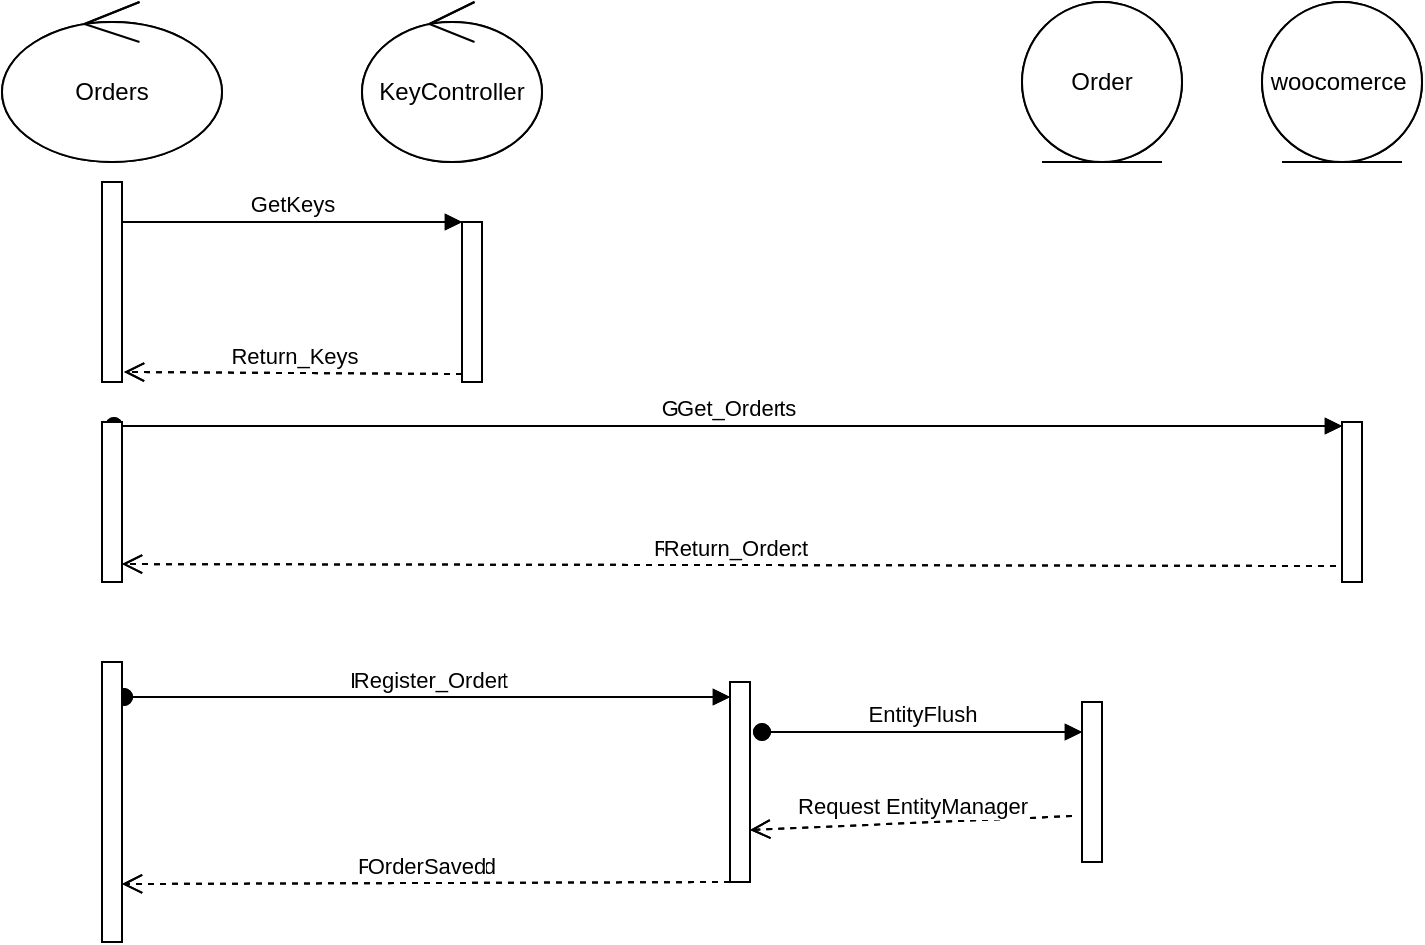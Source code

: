 <mxfile>
    <diagram id="NIEfpf5KVBdu1GZP4dNl" name="Página-1">
        <mxGraphModel dx="1172" dy="800" grid="1" gridSize="10" guides="1" tooltips="1" connect="1" arrows="1" fold="1" page="1" pageScale="1" pageWidth="827" pageHeight="1169" math="0" shadow="0">
            <root>
                <mxCell id="0"/>
                <mxCell id="1" parent="0"/>
                <mxCell id="2" value="ProductsController" style="ellipse;shape=umlControl;whiteSpace=wrap;html=1;" parent="1" vertex="1">
                    <mxGeometry x="40" y="40" width="110" height="80" as="geometry"/>
                </mxCell>
                <mxCell id="3" value="woocomerce Entity" style="ellipse;shape=umlEntity;whiteSpace=wrap;html=1;" parent="1" vertex="1">
                    <mxGeometry x="670" y="40" width="80" height="80" as="geometry"/>
                </mxCell>
                <mxCell id="4" value="KeyController" style="ellipse;shape=umlControl;whiteSpace=wrap;html=1;" parent="1" vertex="1">
                    <mxGeometry x="220" y="40" width="90" height="80" as="geometry"/>
                </mxCell>
                <mxCell id="5" value="" style="html=1;points=[];perimeter=orthogonalPerimeter;" parent="1" vertex="1">
                    <mxGeometry x="90" y="130" width="10" height="100" as="geometry"/>
                </mxCell>
                <mxCell id="6" value="" style="html=1;points=[];perimeter=orthogonalPerimeter;" parent="1" vertex="1">
                    <mxGeometry x="270" y="150" width="10" height="80" as="geometry"/>
                </mxCell>
                <mxCell id="7" value="GetKeys" style="html=1;verticalAlign=bottom;endArrow=block;entryX=0;entryY=0;" parent="1" source="5" target="6" edge="1">
                    <mxGeometry relative="1" as="geometry">
                        <mxPoint x="200" y="150" as="sourcePoint"/>
                    </mxGeometry>
                </mxCell>
                <mxCell id="8" value="Return_Keys" style="html=1;verticalAlign=bottom;endArrow=open;dashed=1;endSize=8;exitX=0;exitY=0.95;entryX=1.1;entryY=0.95;entryDx=0;entryDy=0;entryPerimeter=0;" parent="1" source="6" target="5" edge="1">
                    <mxGeometry relative="1" as="geometry">
                        <mxPoint x="200" y="226" as="targetPoint"/>
                    </mxGeometry>
                </mxCell>
                <mxCell id="9" value="" style="html=1;points=[];perimeter=orthogonalPerimeter;" parent="1" vertex="1">
                    <mxGeometry x="710" y="250" width="10" height="80" as="geometry"/>
                </mxCell>
                <mxCell id="10" value="Get_Products" style="html=1;verticalAlign=bottom;startArrow=oval;endArrow=block;startSize=8;exitX=0.6;exitY=0.025;exitDx=0;exitDy=0;exitPerimeter=0;" parent="1" source="11" target="9" edge="1">
                    <mxGeometry relative="1" as="geometry">
                        <mxPoint x="650" y="250" as="sourcePoint"/>
                    </mxGeometry>
                </mxCell>
                <mxCell id="11" value="" style="html=1;points=[];perimeter=orthogonalPerimeter;" parent="1" vertex="1">
                    <mxGeometry x="90" y="250" width="10" height="80" as="geometry"/>
                </mxCell>
                <mxCell id="12" value="Return_Product" style="html=1;verticalAlign=bottom;endArrow=open;dashed=1;endSize=8;exitX=-0.3;exitY=0.9;exitDx=0;exitDy=0;exitPerimeter=0;entryX=1;entryY=0.888;entryDx=0;entryDy=0;entryPerimeter=0;" parent="1" source="9" target="11" edge="1">
                    <mxGeometry relative="1" as="geometry">
                        <mxPoint x="400" y="320" as="sourcePoint"/>
                        <mxPoint x="320" y="320" as="targetPoint"/>
                    </mxGeometry>
                </mxCell>
                <mxCell id="14" value="ProductEntiry" style="ellipse;shape=umlEntity;whiteSpace=wrap;html=1;" parent="1" vertex="1">
                    <mxGeometry x="550" y="40" width="80" height="80" as="geometry"/>
                </mxCell>
                <mxCell id="15" value="" style="html=1;points=[];perimeter=orthogonalPerimeter;" parent="1" vertex="1">
                    <mxGeometry x="404" y="380" width="10" height="100" as="geometry"/>
                </mxCell>
                <mxCell id="16" value="RegisterProduct" style="html=1;verticalAlign=bottom;startArrow=oval;endArrow=block;startSize=8;exitX=1.1;exitY=0.125;exitDx=0;exitDy=0;exitPerimeter=0;" parent="1" source="17" target="15" edge="1">
                    <mxGeometry relative="1" as="geometry">
                        <mxPoint x="344" y="380" as="sourcePoint"/>
                    </mxGeometry>
                </mxCell>
                <mxCell id="17" value="" style="html=1;points=[];perimeter=orthogonalPerimeter;" parent="1" vertex="1">
                    <mxGeometry x="90" y="370" width="10" height="140" as="geometry"/>
                </mxCell>
                <mxCell id="18" value="" style="html=1;points=[];perimeter=orthogonalPerimeter;" parent="1" vertex="1">
                    <mxGeometry x="580" y="390" width="10" height="80" as="geometry"/>
                </mxCell>
                <mxCell id="19" value="EntityFlush" style="html=1;verticalAlign=bottom;startArrow=oval;endArrow=block;startSize=8;exitX=1.6;exitY=0.25;exitDx=0;exitDy=0;exitPerimeter=0;" parent="1" source="15" target="18" edge="1">
                    <mxGeometry relative="1" as="geometry">
                        <mxPoint x="520" y="390" as="sourcePoint"/>
                    </mxGeometry>
                </mxCell>
                <mxCell id="20" value="Request EntityManager" style="html=1;verticalAlign=bottom;endArrow=open;dashed=1;endSize=8;exitX=-0.5;exitY=0.713;exitDx=0;exitDy=0;exitPerimeter=0;entryX=1;entryY=0.74;entryDx=0;entryDy=0;entryPerimeter=0;" parent="1" source="18" target="15" edge="1">
                    <mxGeometry relative="1" as="geometry">
                        <mxPoint x="571" y="450" as="sourcePoint"/>
                        <mxPoint x="491" y="450" as="targetPoint"/>
                    </mxGeometry>
                </mxCell>
                <mxCell id="21" value="ProductSaved" style="html=1;verticalAlign=bottom;endArrow=open;dashed=1;endSize=8;entryX=1;entryY=0.793;entryDx=0;entryDy=0;entryPerimeter=0;" parent="1" source="15" target="17" edge="1">
                    <mxGeometry x="-0.001" relative="1" as="geometry">
                        <mxPoint x="380" y="460" as="sourcePoint"/>
                        <mxPoint x="300" y="460" as="targetPoint"/>
                        <mxPoint as="offset"/>
                    </mxGeometry>
                </mxCell>
                <mxCell id="22" value="Orders" style="ellipse;shape=umlControl;whiteSpace=wrap;html=1;" parent="1" vertex="1">
                    <mxGeometry x="40" y="40" width="110" height="80" as="geometry"/>
                </mxCell>
                <mxCell id="23" value="woocomerce&amp;nbsp;" style="ellipse;shape=umlEntity;whiteSpace=wrap;html=1;" parent="1" vertex="1">
                    <mxGeometry x="670" y="40" width="80" height="80" as="geometry"/>
                </mxCell>
                <mxCell id="24" value="KeyController" style="ellipse;shape=umlControl;whiteSpace=wrap;html=1;" parent="1" vertex="1">
                    <mxGeometry x="220" y="40" width="90" height="80" as="geometry"/>
                </mxCell>
                <mxCell id="25" value="" style="html=1;points=[];perimeter=orthogonalPerimeter;" parent="1" vertex="1">
                    <mxGeometry x="90" y="130" width="10" height="100" as="geometry"/>
                </mxCell>
                <mxCell id="26" value="" style="html=1;points=[];perimeter=orthogonalPerimeter;" parent="1" vertex="1">
                    <mxGeometry x="270" y="150" width="10" height="80" as="geometry"/>
                </mxCell>
                <mxCell id="27" value="GetKeys" style="html=1;verticalAlign=bottom;endArrow=block;entryX=0;entryY=0;" parent="1" source="25" target="26" edge="1">
                    <mxGeometry relative="1" as="geometry">
                        <mxPoint x="200" y="150" as="sourcePoint"/>
                    </mxGeometry>
                </mxCell>
                <mxCell id="28" value="Return_Keys" style="html=1;verticalAlign=bottom;endArrow=open;dashed=1;endSize=8;exitX=0;exitY=0.95;entryX=1.1;entryY=0.95;entryDx=0;entryDy=0;entryPerimeter=0;" parent="1" source="26" target="25" edge="1">
                    <mxGeometry relative="1" as="geometry">
                        <mxPoint x="200" y="226" as="targetPoint"/>
                    </mxGeometry>
                </mxCell>
                <mxCell id="29" value="" style="html=1;points=[];perimeter=orthogonalPerimeter;" parent="1" vertex="1">
                    <mxGeometry x="710" y="250" width="10" height="80" as="geometry"/>
                </mxCell>
                <mxCell id="30" value="Get_Order" style="html=1;verticalAlign=bottom;startArrow=oval;endArrow=block;startSize=8;exitX=0.6;exitY=0.025;exitDx=0;exitDy=0;exitPerimeter=0;" parent="1" source="31" target="29" edge="1">
                    <mxGeometry relative="1" as="geometry">
                        <mxPoint x="650" y="250" as="sourcePoint"/>
                    </mxGeometry>
                </mxCell>
                <mxCell id="31" value="" style="html=1;points=[];perimeter=orthogonalPerimeter;" parent="1" vertex="1">
                    <mxGeometry x="90" y="250" width="10" height="80" as="geometry"/>
                </mxCell>
                <mxCell id="32" value="Return_Order" style="html=1;verticalAlign=bottom;endArrow=open;dashed=1;endSize=8;exitX=-0.3;exitY=0.9;exitDx=0;exitDy=0;exitPerimeter=0;entryX=1;entryY=0.888;entryDx=0;entryDy=0;entryPerimeter=0;" parent="1" source="29" target="31" edge="1">
                    <mxGeometry relative="1" as="geometry">
                        <mxPoint x="400" y="320" as="sourcePoint"/>
                        <mxPoint x="320" y="320" as="targetPoint"/>
                    </mxGeometry>
                </mxCell>
                <mxCell id="34" value="Order" style="ellipse;shape=umlEntity;whiteSpace=wrap;html=1;" parent="1" vertex="1">
                    <mxGeometry x="550" y="40" width="80" height="80" as="geometry"/>
                </mxCell>
                <mxCell id="35" value="" style="html=1;points=[];perimeter=orthogonalPerimeter;" parent="1" vertex="1">
                    <mxGeometry x="404" y="380" width="10" height="100" as="geometry"/>
                </mxCell>
                <mxCell id="36" value="Register_Order" style="html=1;verticalAlign=bottom;startArrow=oval;endArrow=block;startSize=8;exitX=1.1;exitY=0.125;exitDx=0;exitDy=0;exitPerimeter=0;" parent="1" source="37" target="35" edge="1">
                    <mxGeometry relative="1" as="geometry">
                        <mxPoint x="344" y="380" as="sourcePoint"/>
                    </mxGeometry>
                </mxCell>
                <mxCell id="37" value="" style="html=1;points=[];perimeter=orthogonalPerimeter;" parent="1" vertex="1">
                    <mxGeometry x="90" y="370" width="10" height="140" as="geometry"/>
                </mxCell>
                <mxCell id="38" value="" style="html=1;points=[];perimeter=orthogonalPerimeter;" parent="1" vertex="1">
                    <mxGeometry x="580" y="390" width="10" height="80" as="geometry"/>
                </mxCell>
                <mxCell id="39" value="EntityFlush" style="html=1;verticalAlign=bottom;startArrow=oval;endArrow=block;startSize=8;exitX=1.6;exitY=0.25;exitDx=0;exitDy=0;exitPerimeter=0;" parent="1" source="35" target="38" edge="1">
                    <mxGeometry relative="1" as="geometry">
                        <mxPoint x="520" y="390" as="sourcePoint"/>
                    </mxGeometry>
                </mxCell>
                <mxCell id="40" value="Request EntityManager" style="html=1;verticalAlign=bottom;endArrow=open;dashed=1;endSize=8;exitX=-0.5;exitY=0.713;exitDx=0;exitDy=0;exitPerimeter=0;entryX=1;entryY=0.74;entryDx=0;entryDy=0;entryPerimeter=0;" parent="1" source="38" target="35" edge="1">
                    <mxGeometry relative="1" as="geometry">
                        <mxPoint x="571" y="450" as="sourcePoint"/>
                        <mxPoint x="491" y="450" as="targetPoint"/>
                    </mxGeometry>
                </mxCell>
                <mxCell id="41" value="OrderSaved" style="html=1;verticalAlign=bottom;endArrow=open;dashed=1;endSize=8;entryX=1;entryY=0.793;entryDx=0;entryDy=0;entryPerimeter=0;" parent="1" source="35" target="37" edge="1">
                    <mxGeometry x="-0.001" relative="1" as="geometry">
                        <mxPoint x="380" y="460" as="sourcePoint"/>
                        <mxPoint x="300" y="460" as="targetPoint"/>
                        <mxPoint as="offset"/>
                    </mxGeometry>
                </mxCell>
            </root>
        </mxGraphModel>
    </diagram>
</mxfile>